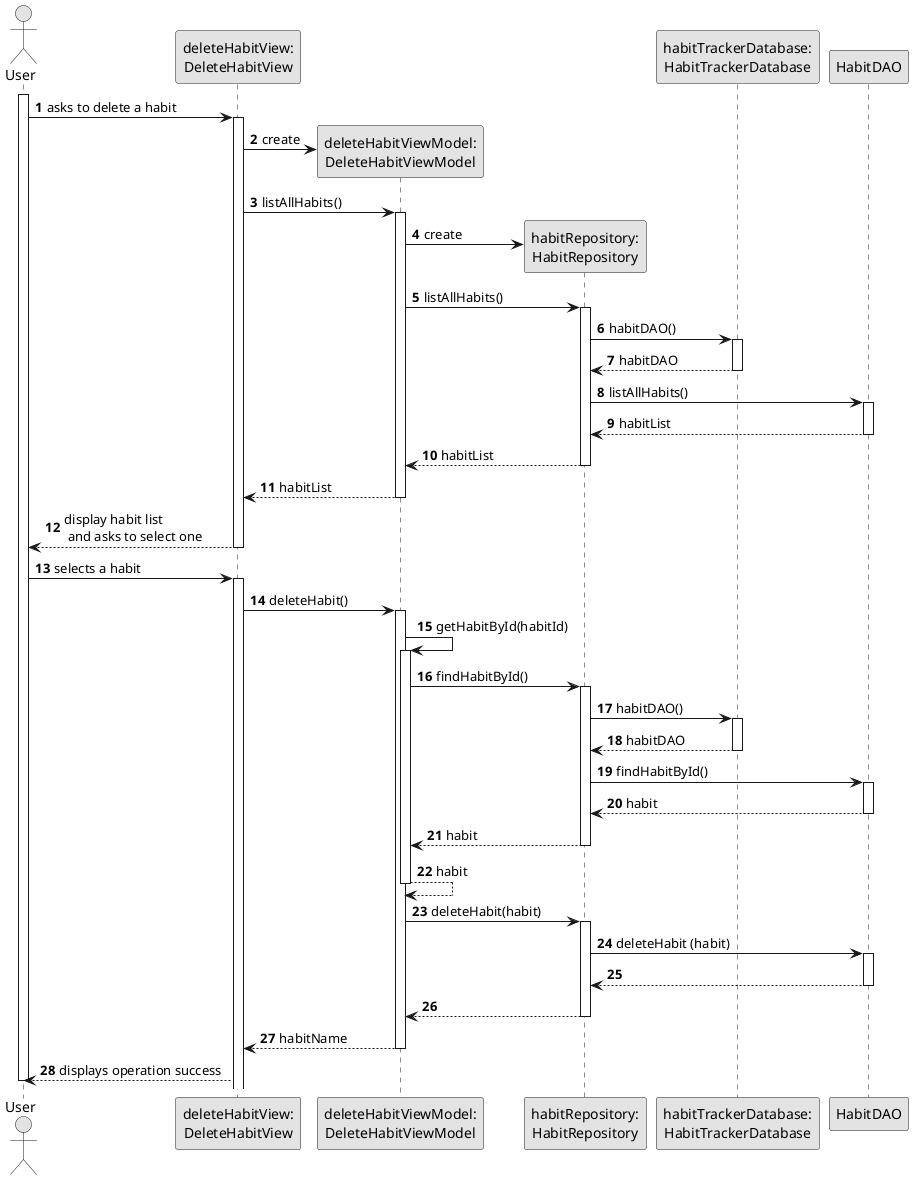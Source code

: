 @startuml
skinparam monochrome true
skinparam packageStyle rectangle
skinparam shadowing false

autonumber

actor "User"
participant "deleteHabitView:\nDeleteHabitView" as View
participant "deleteHabitViewModel:\nDeleteHabitViewModel" as ViewModel
participant "habitRepository:\nHabitRepository" as HabitRepository
participant "habitTrackerDatabase:\nHabitTrackerDatabase" as Database
participant "HabitDAO" as HabitDAO

activate User

    User -> View : asks to delete a habit
    activate View

        View -> ViewModel** : create

        View -> ViewModel : listAllHabits()
            activate ViewModel

                ViewModel -> HabitRepository** : create

                ViewModel -> HabitRepository : listAllHabits()
                activate HabitRepository

                    HabitRepository -> Database: habitDAO()
                    activate Database

                        Database --> HabitRepository: habitDAO
                     deactivate Database

                    HabitRepository -> HabitDAO: listAllHabits()
                    activate HabitDAO

                        HabitDAO --> HabitRepository: habitList
                    deactivate HabitDAO

                    HabitRepository --> ViewModel: habitList
                deactivate HabitRepository

                ViewModel --> View : habitList
            deactivate ViewModel

            View --> User : display habit list\n and asks to select one
        deactivate View

    User -> View : selects a habit
    activate View

        View -> ViewModel : deleteHabit()
        activate ViewModel

            ViewModel -> ViewModel : getHabitById(habitId)
            activate ViewModel

                ViewModel -> HabitRepository : findHabitById()
                activate HabitRepository

                    HabitRepository -> Database: habitDAO()
                    activate Database

                        Database --> HabitRepository: habitDAO
                     deactivate Database

                    HabitRepository -> HabitDAO: findHabitById()
                    activate HabitDAO

                        HabitDAO --> HabitRepository: habit
                    deactivate HabitDAO

                    HabitRepository --> ViewModel: habit
                deactivate HabitRepository

                ViewModel --> ViewModel: habit
            deactivate ViewModel

            ViewModel -> HabitRepository: deleteHabit(habit)
            activate HabitRepository

                HabitRepository -> HabitDAO: deleteHabit (habit)
                activate HabitDAO

                    HabitDAO --> HabitRepository
                deactivate HabitDAO

                HabitRepository --> ViewModel
            deactivate HabitRepository

        ViewModel --> View: habitName
    deactivate ViewModel

    View --> User: displays operation success
deactivate User

@enduml